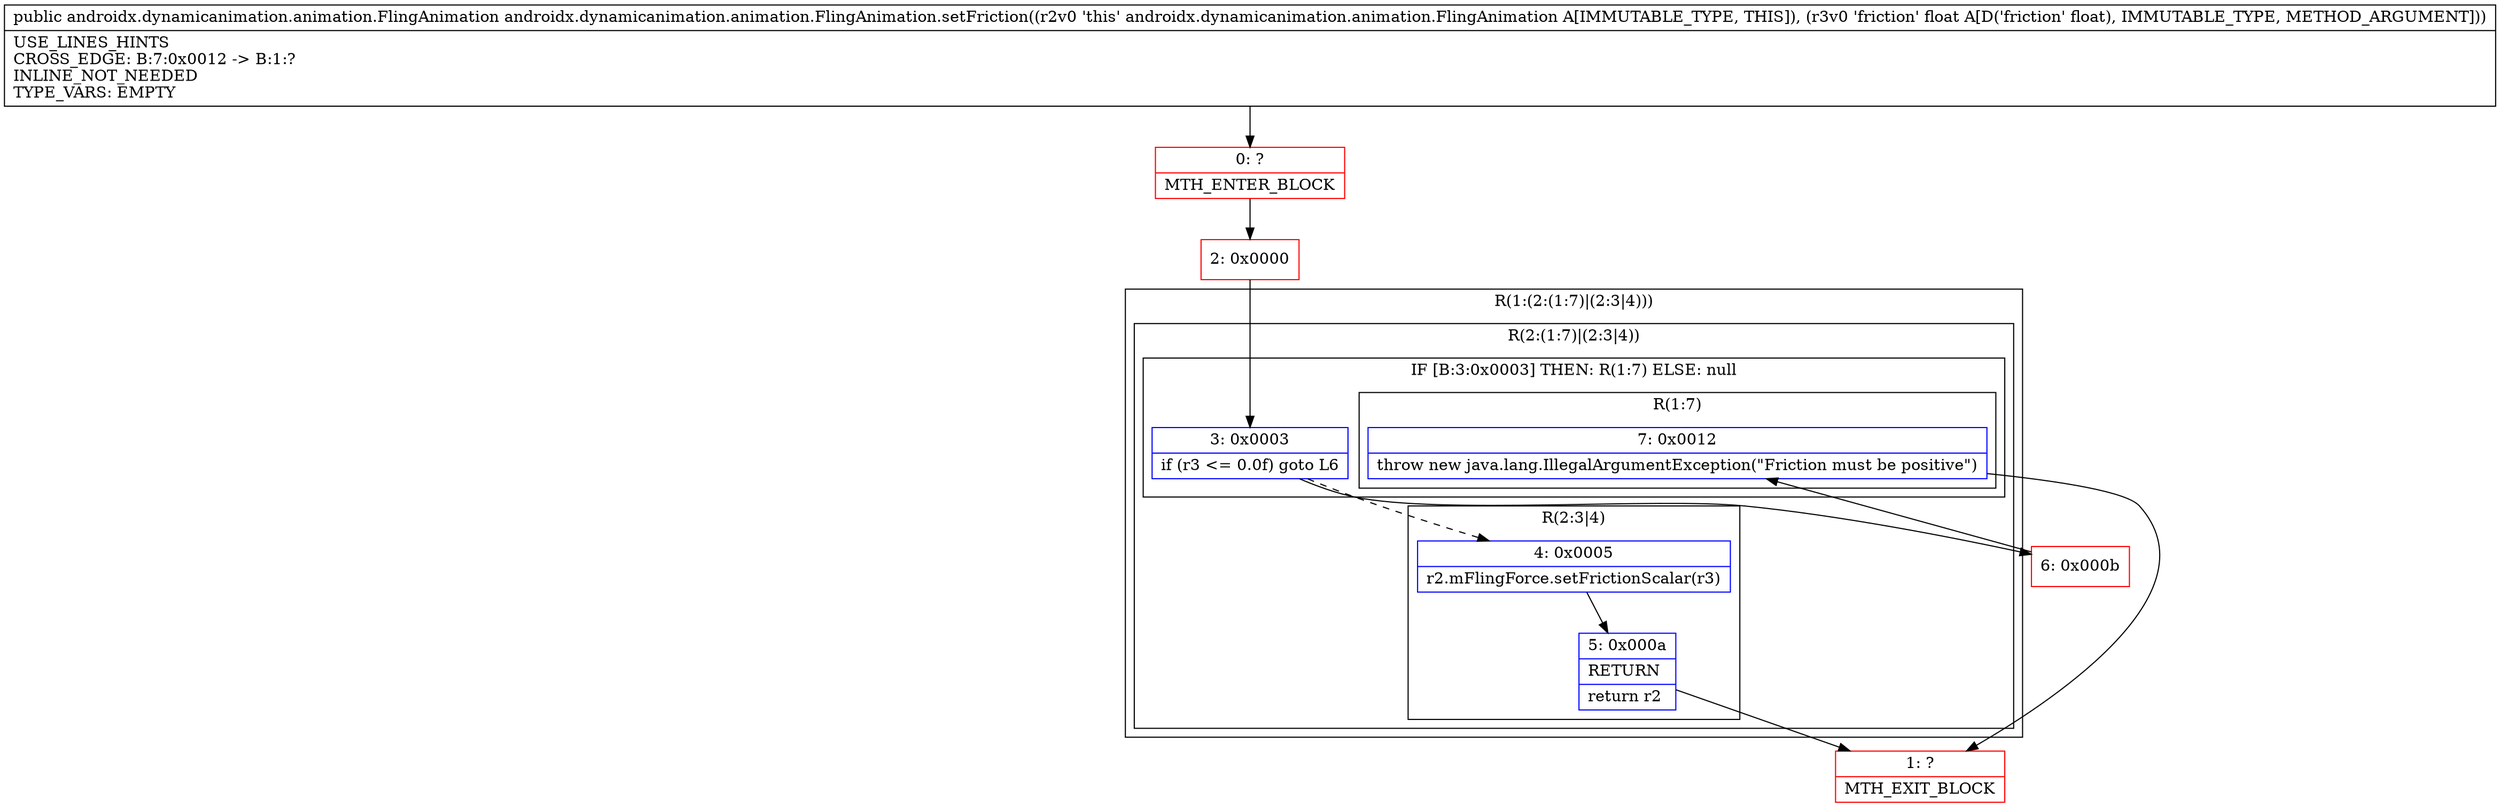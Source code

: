 digraph "CFG forandroidx.dynamicanimation.animation.FlingAnimation.setFriction(F)Landroidx\/dynamicanimation\/animation\/FlingAnimation;" {
subgraph cluster_Region_1424103503 {
label = "R(1:(2:(1:7)|(2:3|4)))";
node [shape=record,color=blue];
subgraph cluster_Region_834016081 {
label = "R(2:(1:7)|(2:3|4))";
node [shape=record,color=blue];
subgraph cluster_IfRegion_680157417 {
label = "IF [B:3:0x0003] THEN: R(1:7) ELSE: null";
node [shape=record,color=blue];
Node_3 [shape=record,label="{3\:\ 0x0003|if (r3 \<= 0.0f) goto L6\l}"];
subgraph cluster_Region_582936683 {
label = "R(1:7)";
node [shape=record,color=blue];
Node_7 [shape=record,label="{7\:\ 0x0012|throw new java.lang.IllegalArgumentException(\"Friction must be positive\")\l}"];
}
}
subgraph cluster_Region_1717218323 {
label = "R(2:3|4)";
node [shape=record,color=blue];
Node_4 [shape=record,label="{4\:\ 0x0005|r2.mFlingForce.setFrictionScalar(r3)\l}"];
Node_5 [shape=record,label="{5\:\ 0x000a|RETURN\l|return r2\l}"];
}
}
}
Node_0 [shape=record,color=red,label="{0\:\ ?|MTH_ENTER_BLOCK\l}"];
Node_2 [shape=record,color=red,label="{2\:\ 0x0000}"];
Node_1 [shape=record,color=red,label="{1\:\ ?|MTH_EXIT_BLOCK\l}"];
Node_6 [shape=record,color=red,label="{6\:\ 0x000b}"];
MethodNode[shape=record,label="{public androidx.dynamicanimation.animation.FlingAnimation androidx.dynamicanimation.animation.FlingAnimation.setFriction((r2v0 'this' androidx.dynamicanimation.animation.FlingAnimation A[IMMUTABLE_TYPE, THIS]), (r3v0 'friction' float A[D('friction' float), IMMUTABLE_TYPE, METHOD_ARGUMENT]))  | USE_LINES_HINTS\lCROSS_EDGE: B:7:0x0012 \-\> B:1:?\lINLINE_NOT_NEEDED\lTYPE_VARS: EMPTY\l}"];
MethodNode -> Node_0;Node_3 -> Node_4[style=dashed];
Node_3 -> Node_6;
Node_7 -> Node_1;
Node_4 -> Node_5;
Node_5 -> Node_1;
Node_0 -> Node_2;
Node_2 -> Node_3;
Node_6 -> Node_7;
}

